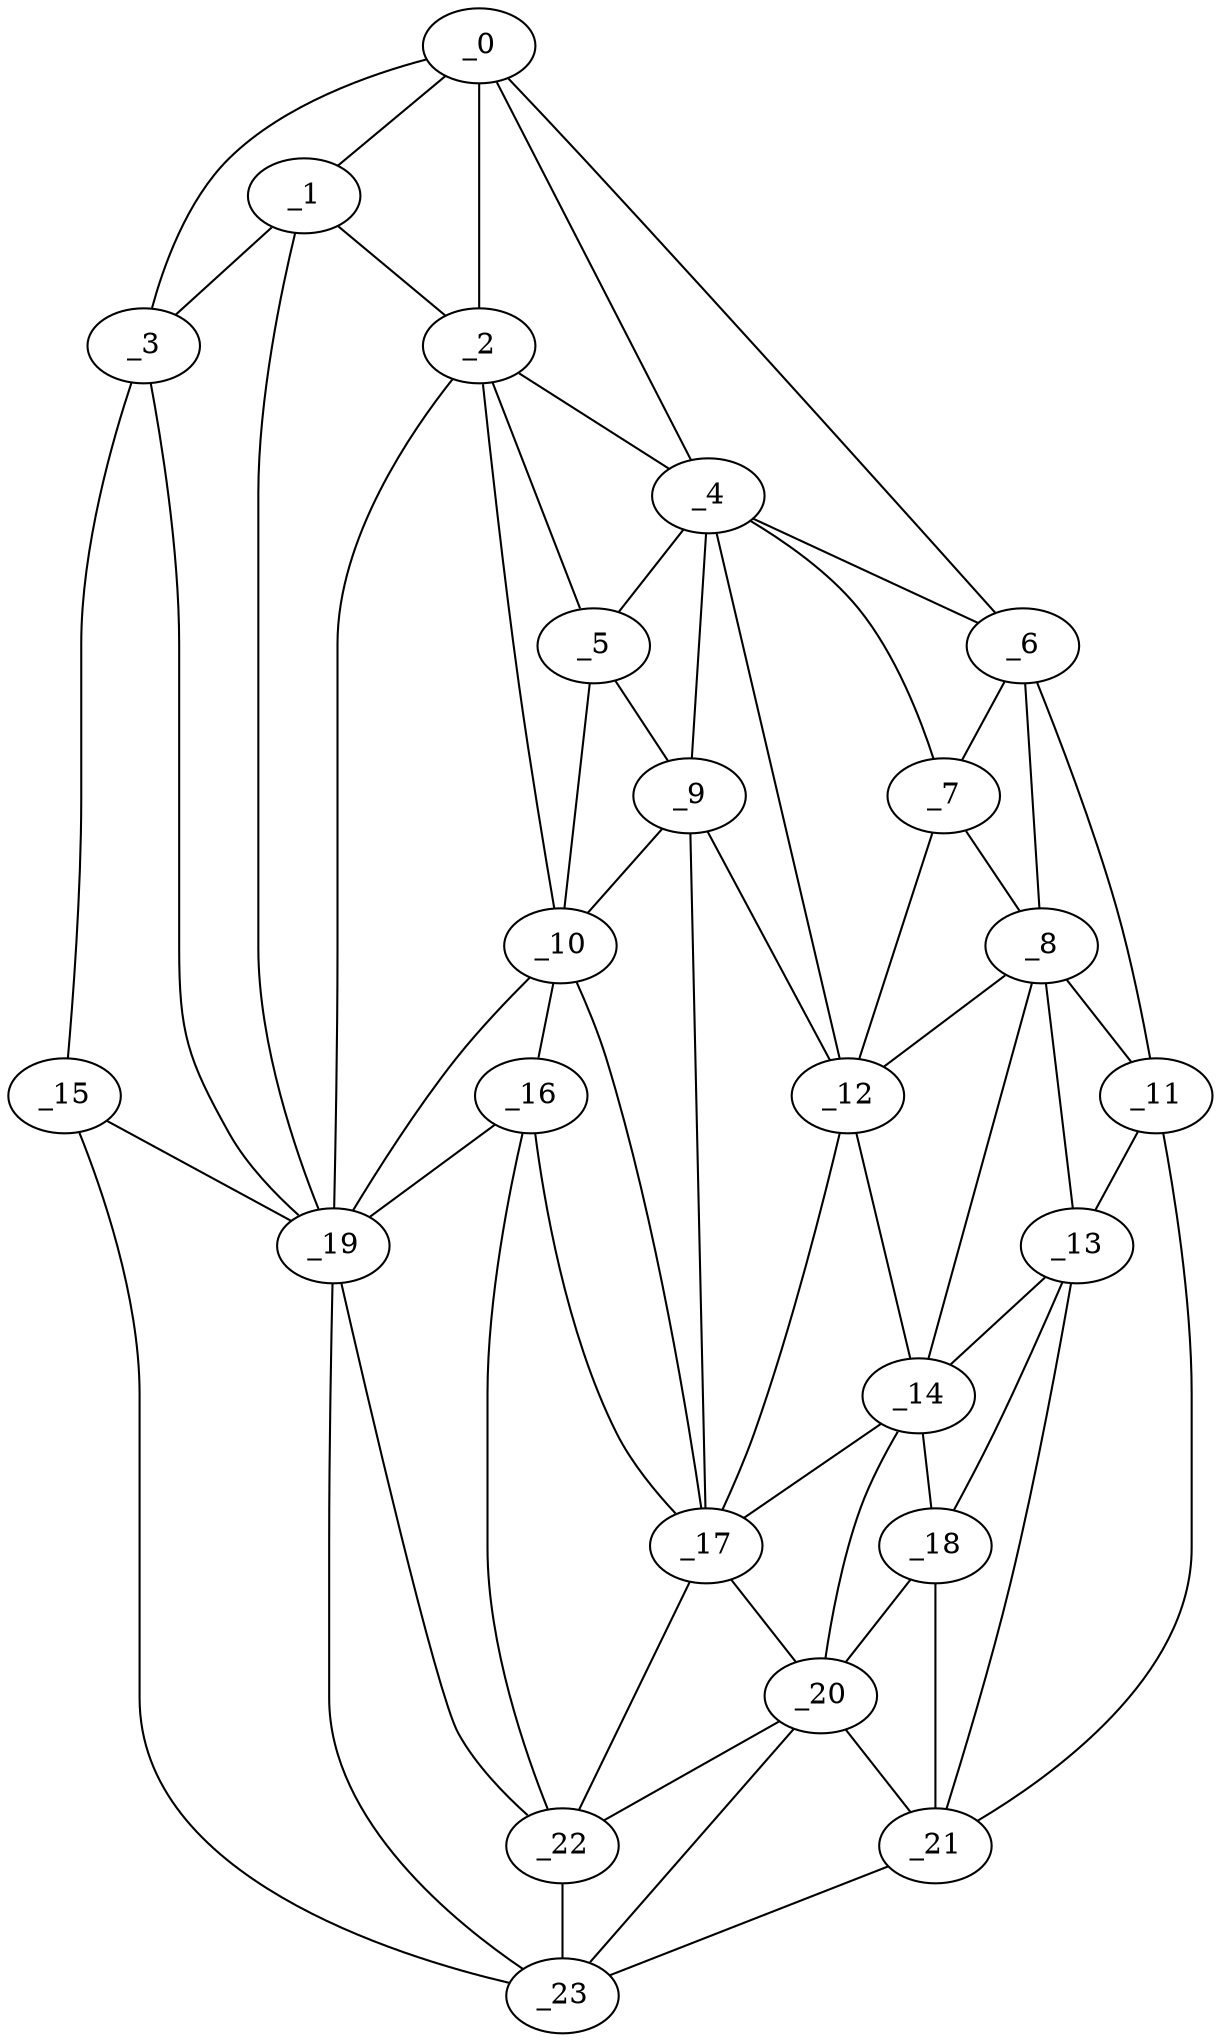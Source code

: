 graph "obj92__225.gxl" {
	_0	 [x=40,
		y=41];
	_1	 [x=45,
		y=33];
	_0 -- _1	 [valence=1];
	_2	 [x=49,
		y=59];
	_0 -- _2	 [valence=2];
	_3	 [x=50,
		y=8];
	_0 -- _3	 [valence=1];
	_4	 [x=53,
		y=89];
	_0 -- _4	 [valence=1];
	_6	 [x=58,
		y=109];
	_0 -- _6	 [valence=1];
	_1 -- _2	 [valence=2];
	_1 -- _3	 [valence=1];
	_19	 [x=82,
		y=33];
	_1 -- _19	 [valence=2];
	_2 -- _4	 [valence=2];
	_5	 [x=56,
		y=69];
	_2 -- _5	 [valence=1];
	_10	 [x=70,
		y=64];
	_2 -- _10	 [valence=2];
	_2 -- _19	 [valence=1];
	_15	 [x=79,
		y=8];
	_3 -- _15	 [valence=1];
	_3 -- _19	 [valence=1];
	_4 -- _5	 [valence=1];
	_4 -- _6	 [valence=2];
	_7	 [x=63,
		y=97];
	_4 -- _7	 [valence=1];
	_9	 [x=68,
		y=72];
	_4 -- _9	 [valence=2];
	_12	 [x=72,
		y=89];
	_4 -- _12	 [valence=2];
	_5 -- _9	 [valence=2];
	_5 -- _10	 [valence=2];
	_6 -- _7	 [valence=1];
	_8	 [x=66,
		y=101];
	_6 -- _8	 [valence=2];
	_11	 [x=71,
		y=118];
	_6 -- _11	 [valence=1];
	_7 -- _8	 [valence=2];
	_7 -- _12	 [valence=2];
	_8 -- _11	 [valence=2];
	_8 -- _12	 [valence=2];
	_13	 [x=75,
		y=114];
	_8 -- _13	 [valence=2];
	_14	 [x=76,
		y=100];
	_8 -- _14	 [valence=2];
	_9 -- _10	 [valence=1];
	_9 -- _12	 [valence=2];
	_17	 [x=81,
		y=78];
	_9 -- _17	 [valence=2];
	_16	 [x=80,
		y=59];
	_10 -- _16	 [valence=2];
	_10 -- _17	 [valence=1];
	_10 -- _19	 [valence=2];
	_11 -- _13	 [valence=2];
	_21	 [x=83,
		y=121];
	_11 -- _21	 [valence=1];
	_12 -- _14	 [valence=2];
	_12 -- _17	 [valence=2];
	_13 -- _14	 [valence=1];
	_18	 [x=81,
		y=110];
	_13 -- _18	 [valence=2];
	_13 -- _21	 [valence=2];
	_14 -- _17	 [valence=2];
	_14 -- _18	 [valence=2];
	_20	 [x=82,
		y=104];
	_14 -- _20	 [valence=1];
	_15 -- _19	 [valence=2];
	_23	 [x=89,
		y=41];
	_15 -- _23	 [valence=1];
	_16 -- _17	 [valence=2];
	_16 -- _19	 [valence=2];
	_22	 [x=86,
		y=52];
	_16 -- _22	 [valence=2];
	_17 -- _20	 [valence=2];
	_17 -- _22	 [valence=2];
	_18 -- _20	 [valence=2];
	_18 -- _21	 [valence=2];
	_19 -- _22	 [valence=1];
	_19 -- _23	 [valence=1];
	_20 -- _21	 [valence=2];
	_20 -- _22	 [valence=2];
	_20 -- _23	 [valence=1];
	_21 -- _23	 [valence=1];
	_22 -- _23	 [valence=2];
}

